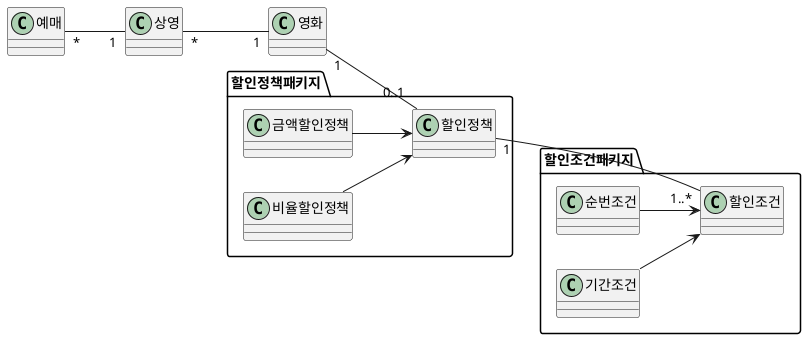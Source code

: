 @startuml
left to right direction

예매 "*" -- "1"상영
상영 "*" -- "1"영화

package 할인정책패키지  {
영화 "1" -- "0..1" 할인정책
금액할인정책 --> 할인정책
비율할인정책 --> 할인정책
}

package 할인조건패키지 {
할인정책 "1" --- "1..*" 할인조건
순번조건 --> 할인조건
기간조건 --> 할인조건
}
@enduml